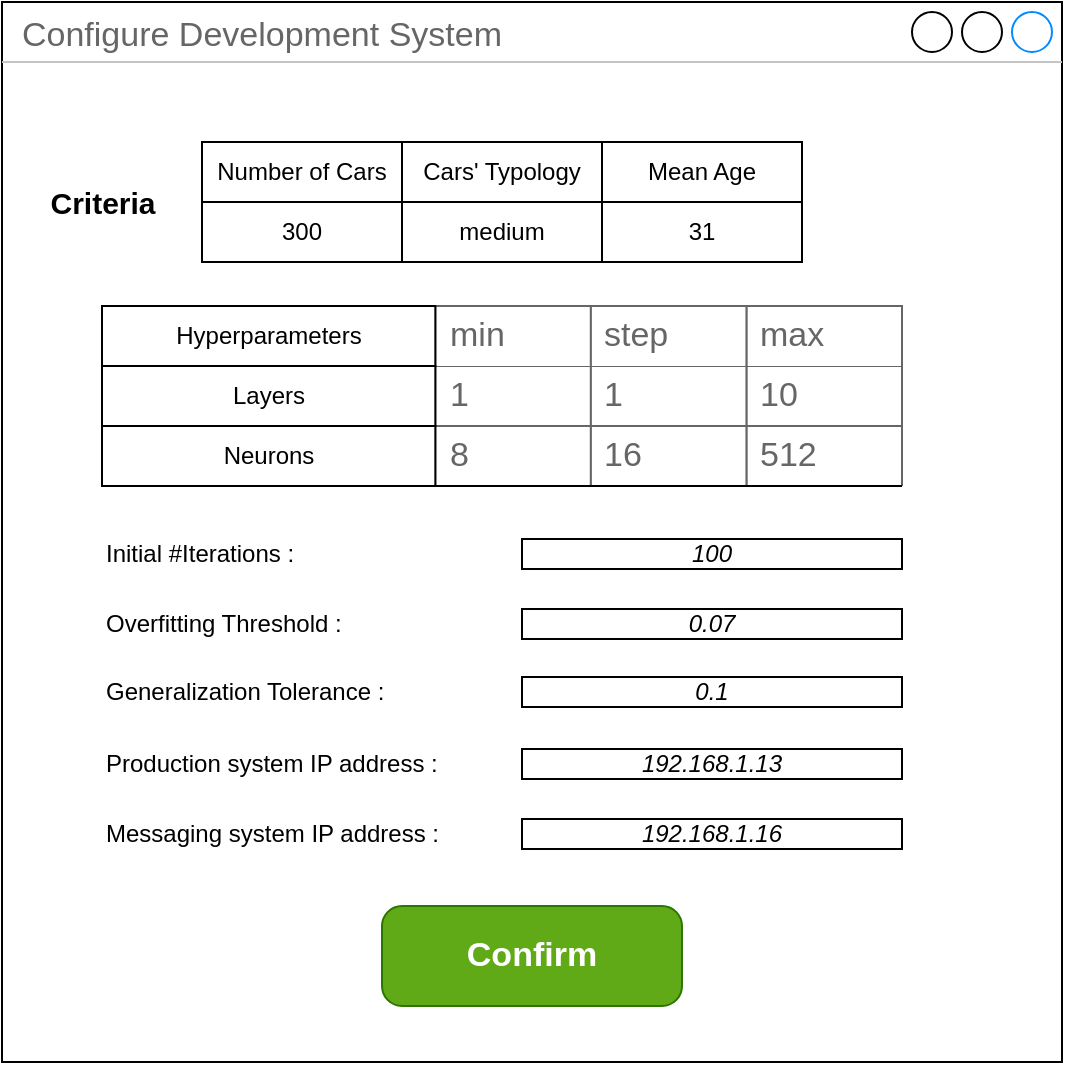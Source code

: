 <mxfile>
    <diagram id="JgmgCKd6XLoXhJxxk2tt" name="Pagina-1">
        <mxGraphModel dx="694" dy="427" grid="1" gridSize="10" guides="1" tooltips="1" connect="1" arrows="1" fold="1" page="1" pageScale="1" pageWidth="827" pageHeight="1169" math="0" shadow="0">
            <root>
                <mxCell id="0"/>
                <mxCell id="1" parent="0"/>
                <mxCell id="21" value="Configure Development System" style="strokeWidth=1;shadow=0;dashed=0;align=center;html=1;shape=mxgraph.mockup.containers.window;align=left;verticalAlign=top;spacingLeft=8;strokeColor2=#008cff;strokeColor3=#c4c4c4;fontColor=#666666;mainText=;fontSize=17;labelBackgroundColor=none;whiteSpace=wrap;" parent="1" vertex="1">
                    <mxGeometry x="50" y="60" width="530" height="530" as="geometry"/>
                </mxCell>
                <mxCell id="22" value="Confirm" style="strokeWidth=1;shadow=0;dashed=0;align=center;html=1;shape=mxgraph.mockup.buttons.button;strokeColor=#2D7600;fontColor=#ffffff;mainText=;buttonStyle=round;fontSize=17;fontStyle=1;fillColor=#60a917;whiteSpace=wrap;" parent="1" vertex="1">
                    <mxGeometry x="240" y="512" width="150" height="50" as="geometry"/>
                </mxCell>
                <mxCell id="30" value="Production system IP address :" style="text;html=1;strokeColor=none;fillColor=none;align=left;verticalAlign=middle;whiteSpace=wrap;rounded=0;" parent="1" vertex="1">
                    <mxGeometry x="100" y="426" width="210" height="30" as="geometry"/>
                </mxCell>
                <mxCell id="31" value="&lt;i style=&quot;border-color: var(--border-color);&quot;&gt;&lt;font style=&quot;border-color: var(--border-color);&quot;&gt;192.168.1.13&lt;/font&gt;&lt;/i&gt;" style="rounded=0;whiteSpace=wrap;html=1;fontColor=#000000;" parent="1" vertex="1">
                    <mxGeometry x="310" y="433.5" width="190" height="15" as="geometry"/>
                </mxCell>
                <mxCell id="32" value="Messaging system IP address :" style="text;html=1;strokeColor=none;fillColor=none;align=left;verticalAlign=middle;whiteSpace=wrap;rounded=0;" parent="1" vertex="1">
                    <mxGeometry x="100" y="461" width="210" height="30" as="geometry"/>
                </mxCell>
                <mxCell id="33" value="&lt;i style=&quot;border-color: var(--border-color);&quot;&gt;&lt;font style=&quot;border-color: var(--border-color);&quot;&gt;192.168.1.16&lt;/font&gt;&lt;/i&gt;" style="rounded=0;whiteSpace=wrap;html=1;fontColor=#000000;" parent="1" vertex="1">
                    <mxGeometry x="310" y="468.5" width="190" height="15" as="geometry"/>
                </mxCell>
                <mxCell id="71" value="" style="group" parent="1" vertex="1" connectable="0">
                    <mxGeometry x="100" y="212" width="400" height="90" as="geometry"/>
                </mxCell>
                <mxCell id="57" value="1" style="strokeWidth=1;shadow=0;dashed=0;align=center;html=1;shape=mxgraph.mockup.forms.uRect;fontSize=17;fontColor=#666666;align=left;spacingLeft=5;strokeColor=#666666;fillColor=#FFFFFF;container=0;" parent="71" vertex="1">
                    <mxGeometry x="166.667" y="30" width="77.778" height="30" as="geometry"/>
                </mxCell>
                <mxCell id="59" value="10" style="strokeWidth=1;shadow=0;dashed=0;align=center;html=1;shape=mxgraph.mockup.forms.uRect;fontSize=17;fontColor=#666666;align=left;spacingLeft=5;strokeColor=#666666;fillColor=#FFFFFF;container=0;" parent="71" vertex="1">
                    <mxGeometry x="322.222" y="30" width="77.778" height="30" as="geometry"/>
                </mxCell>
                <mxCell id="60" value="1" style="strokeWidth=1;shadow=0;dashed=0;align=center;html=1;shape=mxgraph.mockup.forms.uRect;fontSize=17;fontColor=#666666;align=left;spacingLeft=5;strokeColor=#666666;fillColor=#FFFFFF;container=0;" parent="71" vertex="1">
                    <mxGeometry x="244.444" y="30" width="77.778" height="30" as="geometry"/>
                </mxCell>
                <mxCell id="61" value="8" style="strokeWidth=1;shadow=0;dashed=0;align=center;html=1;shape=mxgraph.mockup.forms.uRect;fontSize=17;fontColor=#666666;align=left;spacingLeft=5;strokeColor=#666666;fillColor=#FFFFFF;container=0;" parent="71" vertex="1">
                    <mxGeometry x="166.667" y="60" width="77.778" height="30" as="geometry"/>
                </mxCell>
                <mxCell id="62" value="512" style="strokeWidth=1;shadow=0;dashed=0;align=center;html=1;shape=mxgraph.mockup.forms.uRect;fontSize=17;fontColor=#666666;align=left;spacingLeft=5;strokeColor=#666666;fillColor=#FFFFFF;container=0;" parent="71" vertex="1">
                    <mxGeometry x="322.222" y="60" width="77.778" height="30" as="geometry"/>
                </mxCell>
                <mxCell id="63" value="16" style="strokeWidth=1;shadow=0;dashed=0;align=center;html=1;shape=mxgraph.mockup.forms.uRect;fontSize=17;fontColor=#666666;align=left;spacingLeft=5;strokeColor=#666666;fillColor=#FFFFFF;container=0;" parent="71" vertex="1">
                    <mxGeometry x="244.444" y="60" width="77.778" height="30" as="geometry"/>
                </mxCell>
                <mxCell id="64" value="" style="endArrow=none;html=1;exitX=0;exitY=1;exitDx=0;exitDy=0;exitPerimeter=0;entryX=1;entryY=1;entryDx=0;entryDy=0;entryPerimeter=0;" parent="71" source="61" target="62" edge="1">
                    <mxGeometry width="50" height="50" relative="1" as="geometry">
                        <mxPoint x="266.667" y="160" as="sourcePoint"/>
                        <mxPoint x="322.222" y="110" as="targetPoint"/>
                    </mxGeometry>
                </mxCell>
                <mxCell id="65" value="min" style="strokeWidth=1;shadow=0;dashed=0;align=center;html=1;shape=mxgraph.mockup.forms.uRect;fontSize=17;fontColor=#666666;align=left;spacingLeft=5;strokeColor=#666666;fillColor=#FFFFFF;container=0;" parent="71" vertex="1">
                    <mxGeometry x="166.667" width="77.778" height="30" as="geometry"/>
                </mxCell>
                <mxCell id="66" value="max" style="strokeWidth=1;shadow=0;dashed=0;align=center;html=1;shape=mxgraph.mockup.forms.uRect;fontSize=17;fontColor=#666666;align=left;spacingLeft=5;strokeColor=#666666;fillColor=#FFFFFF;container=0;" parent="71" vertex="1">
                    <mxGeometry x="322.222" width="77.778" height="30" as="geometry"/>
                </mxCell>
                <mxCell id="67" value="step" style="strokeWidth=1;shadow=0;dashed=0;align=center;html=1;shape=mxgraph.mockup.forms.uRect;fontSize=17;fontColor=#666666;align=left;spacingLeft=5;strokeColor=#666666;fillColor=#FFFFFF;container=0;" parent="71" vertex="1">
                    <mxGeometry x="244.444" width="77.778" height="30" as="geometry"/>
                </mxCell>
                <mxCell id="68" value="Layers" style="whiteSpace=wrap;html=1;fillColor=#FFFFFF;container=0;" parent="71" vertex="1">
                    <mxGeometry y="30" width="166.667" height="30" as="geometry"/>
                </mxCell>
                <mxCell id="69" value="Neurons" style="whiteSpace=wrap;html=1;fillColor=#FFFFFF;container=0;" parent="71" vertex="1">
                    <mxGeometry y="60" width="166.667" height="30" as="geometry"/>
                </mxCell>
                <mxCell id="70" value="Hyperparameters" style="whiteSpace=wrap;html=1;fillColor=#FFFFFF;container=0;" parent="71" vertex="1">
                    <mxGeometry width="166.667" height="30" as="geometry"/>
                </mxCell>
                <mxCell id="72" value="Overfitting Threshold :" style="text;html=1;strokeColor=none;fillColor=none;align=left;verticalAlign=middle;whiteSpace=wrap;rounded=0;" parent="1" vertex="1">
                    <mxGeometry x="100" y="356" width="210" height="30" as="geometry"/>
                </mxCell>
                <mxCell id="73" value="&lt;i style=&quot;border-color: var(--border-color);&quot;&gt;&lt;font style=&quot;border-color: var(--border-color);&quot;&gt;0.07&lt;/font&gt;&lt;/i&gt;" style="rounded=0;whiteSpace=wrap;html=1;fontColor=#000000;" parent="1" vertex="1">
                    <mxGeometry x="310" y="363.5" width="190" height="15" as="geometry"/>
                </mxCell>
                <mxCell id="74" value="Initial #Iterations :" style="text;html=1;strokeColor=none;fillColor=none;align=left;verticalAlign=middle;whiteSpace=wrap;rounded=0;" parent="1" vertex="1">
                    <mxGeometry x="100" y="321" width="210" height="30" as="geometry"/>
                </mxCell>
                <mxCell id="75" value="&lt;i style=&quot;border-color: var(--border-color);&quot;&gt;&lt;font style=&quot;border-color: var(--border-color);&quot;&gt;100&lt;/font&gt;&lt;/i&gt;" style="rounded=0;whiteSpace=wrap;html=1;fontColor=#000000;" parent="1" vertex="1">
                    <mxGeometry x="310" y="328.5" width="190" height="15" as="geometry"/>
                </mxCell>
                <mxCell id="76" value="Generalization Tolerance :" style="text;html=1;strokeColor=none;fillColor=none;align=left;verticalAlign=middle;whiteSpace=wrap;rounded=0;" parent="1" vertex="1">
                    <mxGeometry x="100" y="390" width="210" height="30" as="geometry"/>
                </mxCell>
                <mxCell id="77" value="&lt;i style=&quot;border-color: var(--border-color);&quot;&gt;&lt;font style=&quot;border-color: var(--border-color);&quot;&gt;0.1&lt;/font&gt;&lt;/i&gt;" style="rounded=0;whiteSpace=wrap;html=1;fontColor=#000000;" parent="1" vertex="1">
                    <mxGeometry x="310" y="397.5" width="190" height="15" as="geometry"/>
                </mxCell>
                <mxCell id="89" value="" style="group" parent="1" vertex="1" connectable="0">
                    <mxGeometry x="150" y="130" width="300" height="60" as="geometry"/>
                </mxCell>
                <mxCell id="90" value="Number of Cars" style="whiteSpace=wrap;html=1;" parent="89" vertex="1">
                    <mxGeometry width="100" height="30" as="geometry"/>
                </mxCell>
                <mxCell id="91" value="Cars' Typology" style="whiteSpace=wrap;html=1;" parent="89" vertex="1">
                    <mxGeometry x="100" width="100" height="30" as="geometry"/>
                </mxCell>
                <mxCell id="92" value="Mean Age" style="whiteSpace=wrap;html=1;" parent="89" vertex="1">
                    <mxGeometry x="200" width="100" height="30" as="geometry"/>
                </mxCell>
                <mxCell id="93" value="300" style="whiteSpace=wrap;html=1;" parent="89" vertex="1">
                    <mxGeometry y="30" width="100" height="30" as="geometry"/>
                </mxCell>
                <mxCell id="94" value="medium" style="whiteSpace=wrap;html=1;" parent="89" vertex="1">
                    <mxGeometry x="100" y="30" width="100" height="30" as="geometry"/>
                </mxCell>
                <mxCell id="95" value="31" style="whiteSpace=wrap;html=1;" parent="89" vertex="1">
                    <mxGeometry x="200" y="30" width="100" height="30" as="geometry"/>
                </mxCell>
                <mxCell id="96" value="&lt;b&gt;&lt;font style=&quot;font-size: 15px;&quot;&gt;Criteria&lt;/font&gt;&lt;/b&gt;" style="text;html=1;align=center;verticalAlign=middle;resizable=0;points=[];autosize=1;strokeColor=none;fillColor=none;" parent="1" vertex="1">
                    <mxGeometry x="60" y="145" width="80" height="30" as="geometry"/>
                </mxCell>
            </root>
        </mxGraphModel>
    </diagram>
</mxfile>